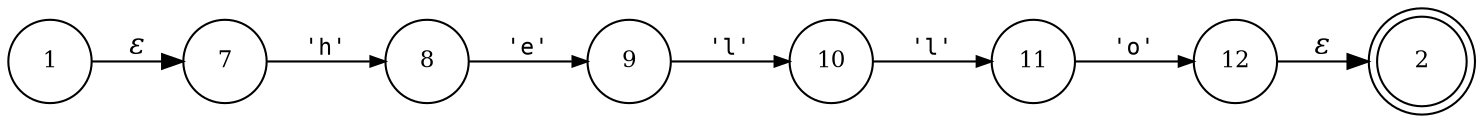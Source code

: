digraph ATN {
rankdir=LR;
s2[fontsize=11, label="2", shape=doublecircle, fixedsize=true, width=.6];
s1[fontsize=11,label="1", shape=circle, fixedsize=true, width=.55, peripheries=1];
s7[fontsize=11,label="7", shape=circle, fixedsize=true, width=.55, peripheries=1];
s8[fontsize=11,label="8", shape=circle, fixedsize=true, width=.55, peripheries=1];
s9[fontsize=11,label="9", shape=circle, fixedsize=true, width=.55, peripheries=1];
s10[fontsize=11,label="10", shape=circle, fixedsize=true, width=.55, peripheries=1];
s11[fontsize=11,label="11", shape=circle, fixedsize=true, width=.55, peripheries=1];
s12[fontsize=11,label="12", shape=circle, fixedsize=true, width=.55, peripheries=1];
s1 -> s7 [fontname="Times-Italic", label="&epsilon;"];
s7 -> s8 [fontsize=11, fontname="Courier", arrowsize=.7, label = "'h'", arrowhead = normal];
s8 -> s9 [fontsize=11, fontname="Courier", arrowsize=.7, label = "'e'", arrowhead = normal];
s9 -> s10 [fontsize=11, fontname="Courier", arrowsize=.7, label = "'l'", arrowhead = normal];
s10 -> s11 [fontsize=11, fontname="Courier", arrowsize=.7, label = "'l'", arrowhead = normal];
s11 -> s12 [fontsize=11, fontname="Courier", arrowsize=.7, label = "'o'", arrowhead = normal];
s12 -> s2 [fontname="Times-Italic", label="&epsilon;"];
}